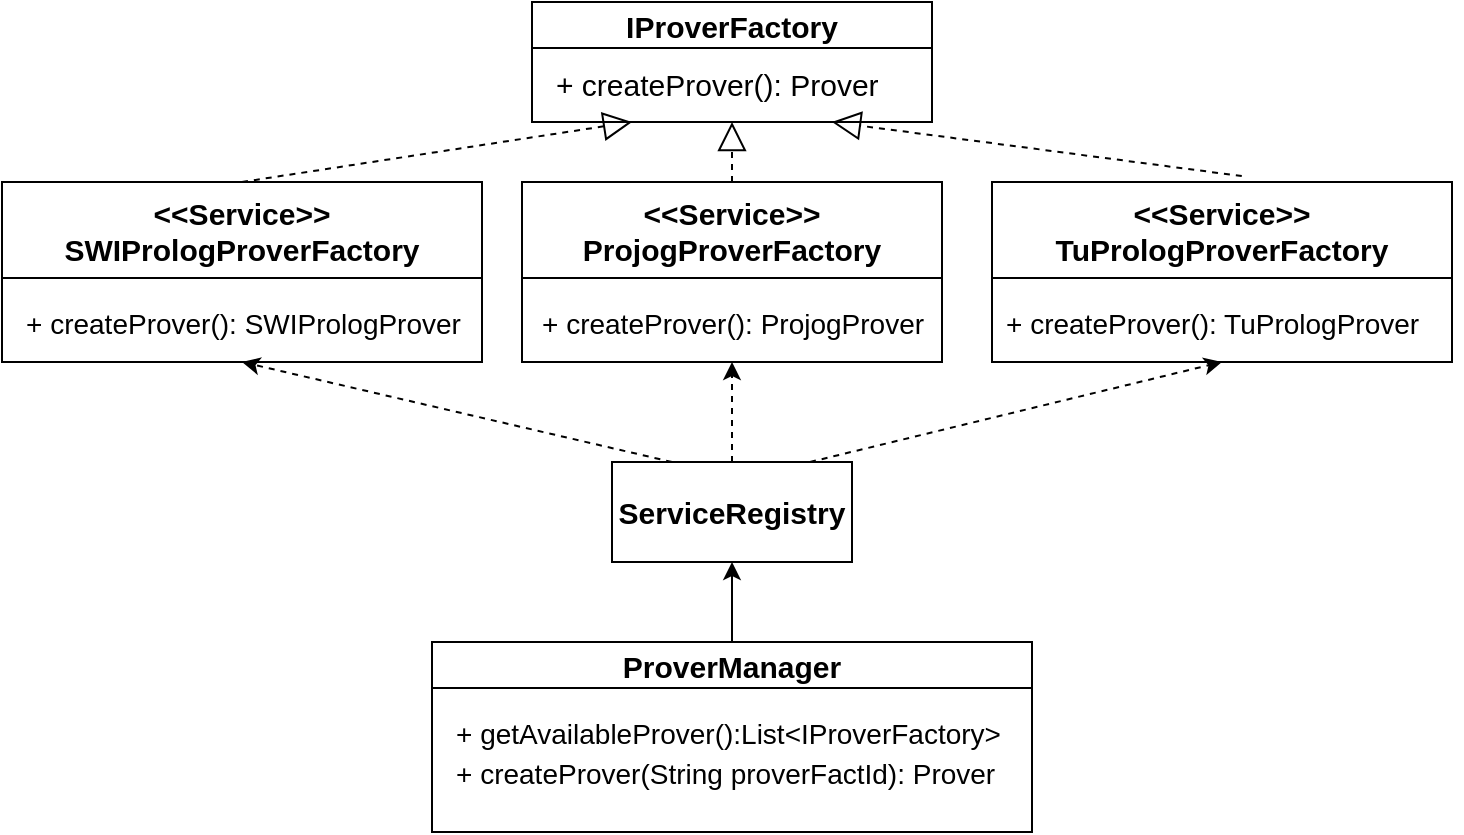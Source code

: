 <mxfile version="11.0.1" type="device"><diagram id="pzMjn5YnG7JLTeT4L7Us" name="Page-1"><mxGraphModel dx="1422" dy="726" grid="1" gridSize="10" guides="1" tooltips="1" connect="1" arrows="1" fold="1" page="1" pageScale="1" pageWidth="850" pageHeight="1100" math="0" shadow="0"><root><mxCell id="0"/><mxCell id="1" parent="0"/><mxCell id="5aDnjJVbKOkn1mhn4JHl-3" value="&lt;&lt;Service&gt;&gt;&#xA;SWIPrologProverFactory" style="swimlane;startSize=48;fontSize=15;" vertex="1" parent="1"><mxGeometry x="50" y="90" width="240" height="90" as="geometry"/></mxCell><mxCell id="5aDnjJVbKOkn1mhn4JHl-4" value="&lt;font style=&quot;font-size: 14px&quot;&gt;+ createProver(): SWIPrologProver&lt;/font&gt;" style="text;html=1;resizable=0;points=[];autosize=1;align=left;verticalAlign=top;spacingTop=-4;" vertex="1" parent="5aDnjJVbKOkn1mhn4JHl-3"><mxGeometry x="10" y="60" width="240" height="20" as="geometry"/></mxCell><mxCell id="5aDnjJVbKOkn1mhn4JHl-5" value="&lt;&lt;Service&gt;&gt;&#xA;ProjogProverFactory" style="swimlane;startSize=48;fontSize=15;" vertex="1" parent="1"><mxGeometry x="310" y="90" width="210" height="90" as="geometry"/></mxCell><mxCell id="5aDnjJVbKOkn1mhn4JHl-6" value="&lt;font style=&quot;font-size: 14px&quot;&gt;+ createProver(): ProjogProver&lt;/font&gt;" style="text;html=1;resizable=0;points=[];autosize=1;align=left;verticalAlign=top;spacingTop=-4;" vertex="1" parent="5aDnjJVbKOkn1mhn4JHl-5"><mxGeometry x="7.5" y="60" width="210" height="20" as="geometry"/></mxCell><mxCell id="5aDnjJVbKOkn1mhn4JHl-7" value="&lt;&lt;Service&gt;&gt;&#xA;TuPrologProverFactory" style="swimlane;startSize=48;fontSize=15;" vertex="1" parent="1"><mxGeometry x="545" y="90" width="230" height="90" as="geometry"/></mxCell><mxCell id="5aDnjJVbKOkn1mhn4JHl-8" value="&lt;font style=&quot;font-size: 14px&quot;&gt;+ createProver(): TuPrologProver&lt;/font&gt;" style="text;html=1;resizable=0;points=[];autosize=1;align=left;verticalAlign=top;spacingTop=-4;" vertex="1" parent="5aDnjJVbKOkn1mhn4JHl-7"><mxGeometry x="5" y="60" width="230" height="20" as="geometry"/></mxCell><mxCell id="5aDnjJVbKOkn1mhn4JHl-13" value="&lt;font style=&quot;font-size: 15px&quot;&gt;&lt;b&gt;ServiceRegistry&lt;/b&gt;&lt;/font&gt;" style="rounded=0;whiteSpace=wrap;html=1;" vertex="1" parent="1"><mxGeometry x="355" y="230" width="120" height="50" as="geometry"/></mxCell><mxCell id="5aDnjJVbKOkn1mhn4JHl-14" value="ProverManager" style="swimlane;startSize=23;fontSize=15;" vertex="1" parent="1"><mxGeometry x="265" y="320" width="300" height="95" as="geometry"/></mxCell><mxCell id="5aDnjJVbKOkn1mhn4JHl-15" value="&lt;font style=&quot;font-size: 14px&quot;&gt;+ getAvailableProver():List&amp;lt;IProverFactory&amp;gt;&lt;/font&gt;" style="text;html=1;resizable=0;points=[];autosize=1;align=left;verticalAlign=top;spacingTop=-4;" vertex="1" parent="5aDnjJVbKOkn1mhn4JHl-14"><mxGeometry x="10" y="35" width="290" height="20" as="geometry"/></mxCell><mxCell id="5aDnjJVbKOkn1mhn4JHl-16" value="&lt;font style=&quot;font-size: 14px&quot;&gt;+ createProver(String proverFactId): Prover&lt;/font&gt;" style="text;html=1;resizable=0;points=[];autosize=1;align=left;verticalAlign=top;spacingTop=-4;" vertex="1" parent="5aDnjJVbKOkn1mhn4JHl-14"><mxGeometry x="10" y="55" width="290" height="20" as="geometry"/></mxCell><mxCell id="5aDnjJVbKOkn1mhn4JHl-19" value="" style="endArrow=classic;html=1;dashed=1;entryX=0.5;entryY=1;entryDx=0;entryDy=0;exitX=0.25;exitY=0;exitDx=0;exitDy=0;" edge="1" parent="1" source="5aDnjJVbKOkn1mhn4JHl-13" target="5aDnjJVbKOkn1mhn4JHl-3"><mxGeometry width="50" height="50" relative="1" as="geometry"><mxPoint x="50" y="490" as="sourcePoint"/><mxPoint x="100" y="440" as="targetPoint"/></mxGeometry></mxCell><mxCell id="5aDnjJVbKOkn1mhn4JHl-20" value="" style="endArrow=classic;html=1;dashed=1;entryX=0.5;entryY=1;entryDx=0;entryDy=0;exitX=0.5;exitY=0;exitDx=0;exitDy=0;" edge="1" parent="1" source="5aDnjJVbKOkn1mhn4JHl-13" target="5aDnjJVbKOkn1mhn4JHl-5"><mxGeometry width="50" height="50" relative="1" as="geometry"><mxPoint x="230" y="290" as="sourcePoint"/><mxPoint x="35" y="250" as="targetPoint"/></mxGeometry></mxCell><mxCell id="5aDnjJVbKOkn1mhn4JHl-21" value="" style="endArrow=classic;html=1;dashed=1;entryX=0.5;entryY=1;entryDx=0;entryDy=0;exitX=0.825;exitY=0;exitDx=0;exitDy=0;exitPerimeter=0;" edge="1" parent="1" source="5aDnjJVbKOkn1mhn4JHl-13" target="5aDnjJVbKOkn1mhn4JHl-7"><mxGeometry width="50" height="50" relative="1" as="geometry"><mxPoint x="600" y="240" as="sourcePoint"/><mxPoint x="405" y="200" as="targetPoint"/></mxGeometry></mxCell><mxCell id="5aDnjJVbKOkn1mhn4JHl-22" value="" style="endArrow=classic;html=1;entryX=0.5;entryY=1;entryDx=0;entryDy=0;exitX=0.5;exitY=0;exitDx=0;exitDy=0;" edge="1" parent="1" source="5aDnjJVbKOkn1mhn4JHl-14" target="5aDnjJVbKOkn1mhn4JHl-13"><mxGeometry width="50" height="50" relative="1" as="geometry"><mxPoint x="50" y="490" as="sourcePoint"/><mxPoint x="100" y="440" as="targetPoint"/></mxGeometry></mxCell><mxCell id="5aDnjJVbKOkn1mhn4JHl-23" value="IProverFactory" style="swimlane;fontSize=15;" vertex="1" parent="1"><mxGeometry x="315" width="200" height="60" as="geometry"/></mxCell><mxCell id="5aDnjJVbKOkn1mhn4JHl-24" value="&lt;div&gt;+ createProver(): Prover&lt;br&gt;&lt;/div&gt;" style="text;html=1;resizable=0;points=[];autosize=1;align=left;verticalAlign=top;spacingTop=-4;fontSize=15;" vertex="1" parent="5aDnjJVbKOkn1mhn4JHl-23"><mxGeometry x="10" y="30" width="170" height="20" as="geometry"/></mxCell><mxCell id="5aDnjJVbKOkn1mhn4JHl-26" value="" style="endArrow=block;dashed=1;endFill=0;endSize=12;html=1;fontSize=15;entryX=0.25;entryY=1;entryDx=0;entryDy=0;exitX=0.5;exitY=0;exitDx=0;exitDy=0;" edge="1" parent="1" source="5aDnjJVbKOkn1mhn4JHl-3" target="5aDnjJVbKOkn1mhn4JHl-23"><mxGeometry width="160" relative="1" as="geometry"><mxPoint x="50" y="440" as="sourcePoint"/><mxPoint x="210" y="440" as="targetPoint"/></mxGeometry></mxCell><mxCell id="5aDnjJVbKOkn1mhn4JHl-27" value="" style="endArrow=block;dashed=1;endFill=0;endSize=12;html=1;fontSize=15;entryX=0.5;entryY=1;entryDx=0;entryDy=0;exitX=0.5;exitY=0;exitDx=0;exitDy=0;" edge="1" parent="1" source="5aDnjJVbKOkn1mhn4JHl-5" target="5aDnjJVbKOkn1mhn4JHl-23"><mxGeometry width="160" relative="1" as="geometry"><mxPoint x="50" y="440" as="sourcePoint"/><mxPoint x="210" y="440" as="targetPoint"/></mxGeometry></mxCell><mxCell id="5aDnjJVbKOkn1mhn4JHl-28" value="" style="endArrow=block;dashed=1;endFill=0;endSize=12;html=1;fontSize=15;entryX=0.75;entryY=1;entryDx=0;entryDy=0;exitX=0.543;exitY=-0.033;exitDx=0;exitDy=0;exitPerimeter=0;" edge="1" parent="1" source="5aDnjJVbKOkn1mhn4JHl-7" target="5aDnjJVbKOkn1mhn4JHl-23"><mxGeometry width="160" relative="1" as="geometry"><mxPoint x="50" y="440" as="sourcePoint"/><mxPoint x="210" y="440" as="targetPoint"/></mxGeometry></mxCell></root></mxGraphModel></diagram></mxfile>
